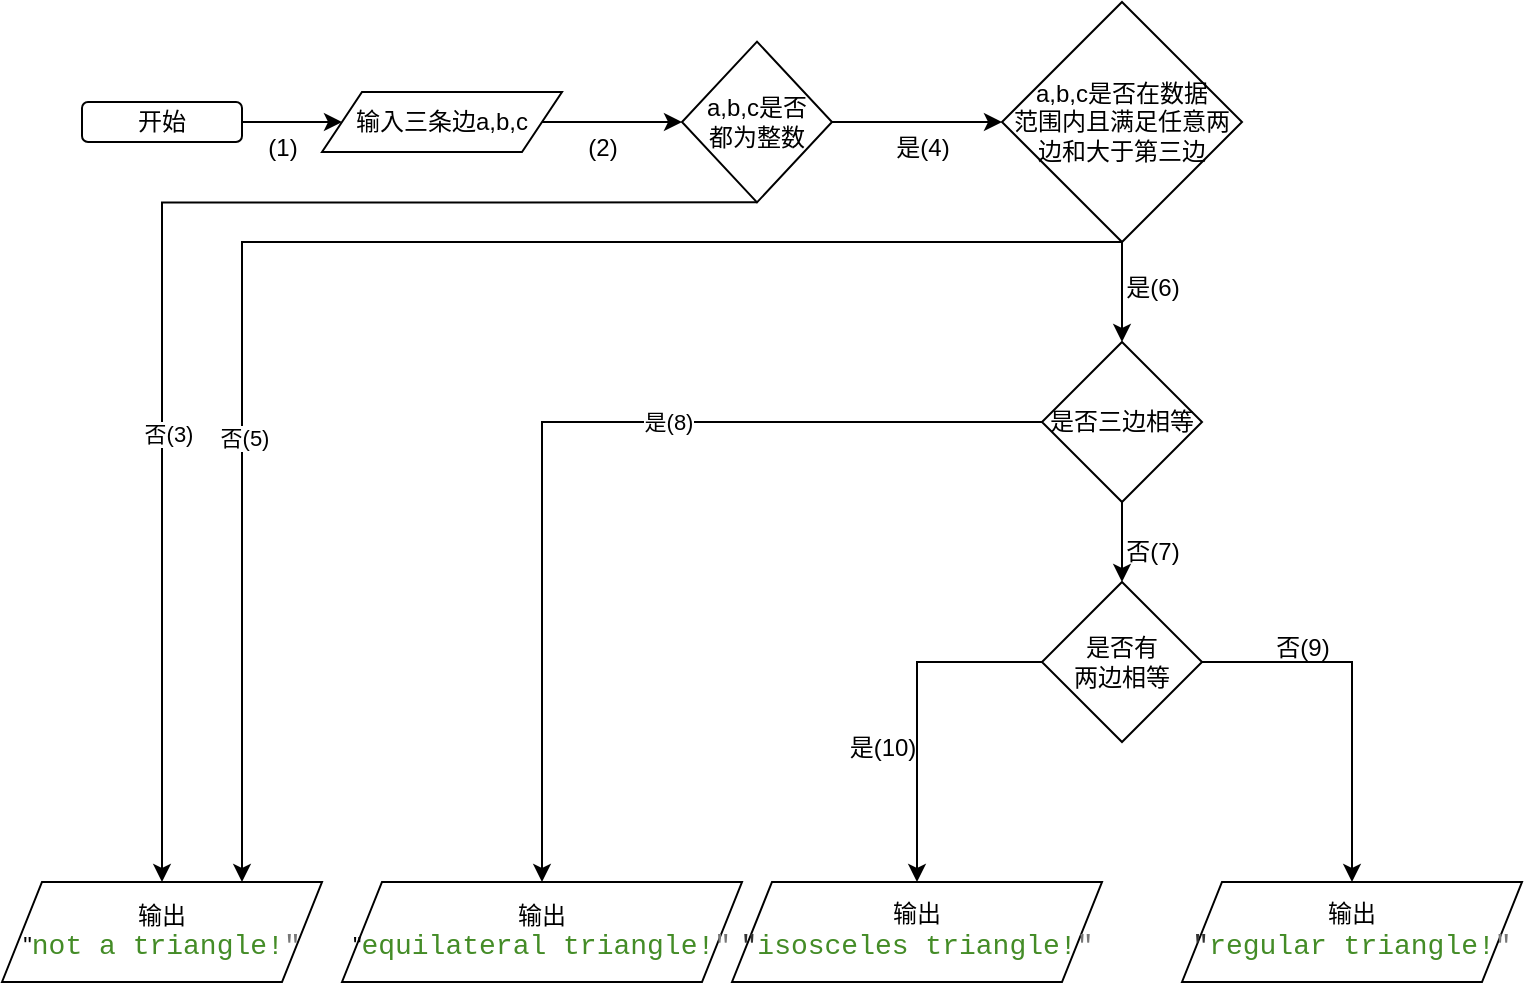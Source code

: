 <mxfile version="21.2.1" type="github">
  <diagram id="C5RBs43oDa-KdzZeNtuy" name="Page-1">
    <mxGraphModel dx="1049" dy="539" grid="1" gridSize="10" guides="1" tooltips="1" connect="1" arrows="1" fold="1" page="1" pageScale="1" pageWidth="827" pageHeight="1169" math="0" shadow="0">
      <root>
        <mxCell id="WIyWlLk6GJQsqaUBKTNV-0" />
        <mxCell id="WIyWlLk6GJQsqaUBKTNV-1" parent="WIyWlLk6GJQsqaUBKTNV-0" />
        <mxCell id="W-3R4G8rXyijKn3_a2bj-2" style="edgeStyle=orthogonalEdgeStyle;rounded=0;orthogonalLoop=1;jettySize=auto;html=1;exitX=1;exitY=0.5;exitDx=0;exitDy=0;" edge="1" parent="WIyWlLk6GJQsqaUBKTNV-1" source="W-3R4G8rXyijKn3_a2bj-0" target="W-3R4G8rXyijKn3_a2bj-1">
          <mxGeometry relative="1" as="geometry" />
        </mxCell>
        <mxCell id="W-3R4G8rXyijKn3_a2bj-0" value="开始" style="rounded=1;whiteSpace=wrap;html=1;" vertex="1" parent="WIyWlLk6GJQsqaUBKTNV-1">
          <mxGeometry x="60" y="70" width="80" height="20" as="geometry" />
        </mxCell>
        <mxCell id="W-3R4G8rXyijKn3_a2bj-4" style="edgeStyle=orthogonalEdgeStyle;rounded=0;orthogonalLoop=1;jettySize=auto;html=1;exitX=1;exitY=0.5;exitDx=0;exitDy=0;entryX=0;entryY=0.5;entryDx=0;entryDy=0;" edge="1" parent="WIyWlLk6GJQsqaUBKTNV-1" source="W-3R4G8rXyijKn3_a2bj-1" target="W-3R4G8rXyijKn3_a2bj-3">
          <mxGeometry relative="1" as="geometry" />
        </mxCell>
        <mxCell id="W-3R4G8rXyijKn3_a2bj-1" value="输入三条边a,b,c" style="shape=parallelogram;perimeter=parallelogramPerimeter;whiteSpace=wrap;html=1;fixedSize=1;" vertex="1" parent="WIyWlLk6GJQsqaUBKTNV-1">
          <mxGeometry x="180" y="65" width="120" height="30" as="geometry" />
        </mxCell>
        <mxCell id="W-3R4G8rXyijKn3_a2bj-10" style="edgeStyle=orthogonalEdgeStyle;rounded=0;orthogonalLoop=1;jettySize=auto;html=1;exitX=0.5;exitY=1;exitDx=0;exitDy=0;entryX=0.5;entryY=0;entryDx=0;entryDy=0;" edge="1" parent="WIyWlLk6GJQsqaUBKTNV-1" source="W-3R4G8rXyijKn3_a2bj-3" target="W-3R4G8rXyijKn3_a2bj-7">
          <mxGeometry relative="1" as="geometry">
            <Array as="points">
              <mxPoint x="100" y="120" />
            </Array>
          </mxGeometry>
        </mxCell>
        <mxCell id="W-3R4G8rXyijKn3_a2bj-11" value="否(3)" style="edgeLabel;html=1;align=center;verticalAlign=middle;resizable=0;points=[];" vertex="1" connectable="0" parent="W-3R4G8rXyijKn3_a2bj-10">
          <mxGeometry x="0.298" y="3" relative="1" as="geometry">
            <mxPoint as="offset" />
          </mxGeometry>
        </mxCell>
        <mxCell id="W-3R4G8rXyijKn3_a2bj-13" style="edgeStyle=orthogonalEdgeStyle;rounded=0;orthogonalLoop=1;jettySize=auto;html=1;exitX=1;exitY=0.5;exitDx=0;exitDy=0;entryX=0;entryY=0.5;entryDx=0;entryDy=0;" edge="1" parent="WIyWlLk6GJQsqaUBKTNV-1" source="W-3R4G8rXyijKn3_a2bj-3" target="W-3R4G8rXyijKn3_a2bj-12">
          <mxGeometry relative="1" as="geometry" />
        </mxCell>
        <mxCell id="W-3R4G8rXyijKn3_a2bj-3" value="a,b,c是否&lt;br&gt;都为整数" style="rhombus;whiteSpace=wrap;html=1;aspect=fixed;" vertex="1" parent="WIyWlLk6GJQsqaUBKTNV-1">
          <mxGeometry x="360" y="39.82" width="75" height="80.36" as="geometry" />
        </mxCell>
        <mxCell id="W-3R4G8rXyijKn3_a2bj-5" value="(1)" style="text;html=1;align=center;verticalAlign=middle;resizable=0;points=[];autosize=1;strokeColor=none;fillColor=none;" vertex="1" parent="WIyWlLk6GJQsqaUBKTNV-1">
          <mxGeometry x="140" y="78" width="40" height="30" as="geometry" />
        </mxCell>
        <mxCell id="W-3R4G8rXyijKn3_a2bj-6" value="(2)" style="text;html=1;align=center;verticalAlign=middle;resizable=0;points=[];autosize=1;strokeColor=none;fillColor=none;" vertex="1" parent="WIyWlLk6GJQsqaUBKTNV-1">
          <mxGeometry x="300" y="78" width="40" height="30" as="geometry" />
        </mxCell>
        <mxCell id="W-3R4G8rXyijKn3_a2bj-7" value="输出&lt;br&gt;&quot;&lt;span style=&quot;font-family: Consolas, &amp;quot;Courier New&amp;quot;, monospace; font-size: 14px; color: rgb(68, 140, 39);&quot;&gt;not a triangle!&lt;/span&gt;&lt;span style=&quot;font-family: Consolas, &amp;quot;Courier New&amp;quot;, monospace; font-size: 14px; color: rgb(119, 119, 119);&quot;&gt;&quot;&lt;/span&gt;" style="shape=parallelogram;perimeter=parallelogramPerimeter;whiteSpace=wrap;html=1;fixedSize=1;" vertex="1" parent="WIyWlLk6GJQsqaUBKTNV-1">
          <mxGeometry x="20" y="460" width="160" height="50" as="geometry" />
        </mxCell>
        <mxCell id="W-3R4G8rXyijKn3_a2bj-8" style="edgeStyle=orthogonalEdgeStyle;rounded=0;orthogonalLoop=1;jettySize=auto;html=1;exitX=0.5;exitY=1;exitDx=0;exitDy=0;" edge="1" parent="WIyWlLk6GJQsqaUBKTNV-1" source="W-3R4G8rXyijKn3_a2bj-3" target="W-3R4G8rXyijKn3_a2bj-3">
          <mxGeometry relative="1" as="geometry" />
        </mxCell>
        <mxCell id="W-3R4G8rXyijKn3_a2bj-15" style="edgeStyle=orthogonalEdgeStyle;rounded=0;orthogonalLoop=1;jettySize=auto;html=1;exitX=0.5;exitY=1;exitDx=0;exitDy=0;entryX=0.75;entryY=0;entryDx=0;entryDy=0;" edge="1" parent="WIyWlLk6GJQsqaUBKTNV-1" source="W-3R4G8rXyijKn3_a2bj-12" target="W-3R4G8rXyijKn3_a2bj-7">
          <mxGeometry relative="1" as="geometry">
            <Array as="points">
              <mxPoint x="140" y="140" />
            </Array>
          </mxGeometry>
        </mxCell>
        <mxCell id="W-3R4G8rXyijKn3_a2bj-16" value="否(5)" style="edgeLabel;html=1;align=center;verticalAlign=middle;resizable=0;points=[];" vertex="1" connectable="0" parent="W-3R4G8rXyijKn3_a2bj-15">
          <mxGeometry x="0.415" y="1" relative="1" as="geometry">
            <mxPoint as="offset" />
          </mxGeometry>
        </mxCell>
        <mxCell id="W-3R4G8rXyijKn3_a2bj-18" style="edgeStyle=orthogonalEdgeStyle;rounded=0;orthogonalLoop=1;jettySize=auto;html=1;exitX=0.5;exitY=1;exitDx=0;exitDy=0;entryX=0.5;entryY=0;entryDx=0;entryDy=0;" edge="1" parent="WIyWlLk6GJQsqaUBKTNV-1" source="W-3R4G8rXyijKn3_a2bj-12" target="W-3R4G8rXyijKn3_a2bj-17">
          <mxGeometry relative="1" as="geometry" />
        </mxCell>
        <mxCell id="W-3R4G8rXyijKn3_a2bj-12" value="a,b,c是否在数据&lt;br&gt;范围内且满足任意两边和大于第三边" style="rhombus;whiteSpace=wrap;html=1;" vertex="1" parent="WIyWlLk6GJQsqaUBKTNV-1">
          <mxGeometry x="520" y="20" width="120" height="120" as="geometry" />
        </mxCell>
        <mxCell id="W-3R4G8rXyijKn3_a2bj-14" value="是(4)" style="text;html=1;align=center;verticalAlign=middle;resizable=0;points=[];autosize=1;strokeColor=none;fillColor=none;" vertex="1" parent="WIyWlLk6GJQsqaUBKTNV-1">
          <mxGeometry x="455" y="78" width="50" height="30" as="geometry" />
        </mxCell>
        <mxCell id="W-3R4G8rXyijKn3_a2bj-22" style="edgeStyle=orthogonalEdgeStyle;rounded=0;orthogonalLoop=1;jettySize=auto;html=1;exitX=0;exitY=0.5;exitDx=0;exitDy=0;entryX=0.5;entryY=0;entryDx=0;entryDy=0;" edge="1" parent="WIyWlLk6GJQsqaUBKTNV-1" source="W-3R4G8rXyijKn3_a2bj-17" target="W-3R4G8rXyijKn3_a2bj-21">
          <mxGeometry relative="1" as="geometry" />
        </mxCell>
        <mxCell id="W-3R4G8rXyijKn3_a2bj-23" value="是(8)" style="edgeLabel;html=1;align=center;verticalAlign=middle;resizable=0;points=[];" vertex="1" connectable="0" parent="W-3R4G8rXyijKn3_a2bj-22">
          <mxGeometry x="-0.221" relative="1" as="geometry">
            <mxPoint as="offset" />
          </mxGeometry>
        </mxCell>
        <mxCell id="W-3R4G8rXyijKn3_a2bj-24" style="edgeStyle=orthogonalEdgeStyle;rounded=0;orthogonalLoop=1;jettySize=auto;html=1;exitX=0.5;exitY=1;exitDx=0;exitDy=0;entryX=0.5;entryY=0;entryDx=0;entryDy=0;" edge="1" parent="WIyWlLk6GJQsqaUBKTNV-1" source="W-3R4G8rXyijKn3_a2bj-17" target="W-3R4G8rXyijKn3_a2bj-20">
          <mxGeometry relative="1" as="geometry" />
        </mxCell>
        <mxCell id="W-3R4G8rXyijKn3_a2bj-17" value="是否三边相等" style="rhombus;whiteSpace=wrap;html=1;" vertex="1" parent="WIyWlLk6GJQsqaUBKTNV-1">
          <mxGeometry x="540" y="190" width="80" height="80" as="geometry" />
        </mxCell>
        <mxCell id="W-3R4G8rXyijKn3_a2bj-19" value="是(6)" style="text;html=1;align=center;verticalAlign=middle;resizable=0;points=[];autosize=1;strokeColor=none;fillColor=none;" vertex="1" parent="WIyWlLk6GJQsqaUBKTNV-1">
          <mxGeometry x="570" y="148" width="50" height="30" as="geometry" />
        </mxCell>
        <mxCell id="W-3R4G8rXyijKn3_a2bj-27" style="edgeStyle=orthogonalEdgeStyle;rounded=0;orthogonalLoop=1;jettySize=auto;html=1;exitX=0;exitY=0.5;exitDx=0;exitDy=0;" edge="1" parent="WIyWlLk6GJQsqaUBKTNV-1" source="W-3R4G8rXyijKn3_a2bj-20" target="W-3R4G8rXyijKn3_a2bj-26">
          <mxGeometry relative="1" as="geometry" />
        </mxCell>
        <mxCell id="W-3R4G8rXyijKn3_a2bj-30" style="edgeStyle=orthogonalEdgeStyle;rounded=0;orthogonalLoop=1;jettySize=auto;html=1;exitX=1;exitY=0.5;exitDx=0;exitDy=0;entryX=0.5;entryY=0;entryDx=0;entryDy=0;" edge="1" parent="WIyWlLk6GJQsqaUBKTNV-1" source="W-3R4G8rXyijKn3_a2bj-20" target="W-3R4G8rXyijKn3_a2bj-29">
          <mxGeometry relative="1" as="geometry" />
        </mxCell>
        <mxCell id="W-3R4G8rXyijKn3_a2bj-20" value="是否有&lt;br&gt;两边相等" style="rhombus;whiteSpace=wrap;html=1;" vertex="1" parent="WIyWlLk6GJQsqaUBKTNV-1">
          <mxGeometry x="540" y="310" width="80" height="80" as="geometry" />
        </mxCell>
        <mxCell id="W-3R4G8rXyijKn3_a2bj-21" value="输出&lt;br&gt;&quot;&lt;span style=&quot;font-family: Consolas, &amp;quot;Courier New&amp;quot;, monospace; font-size: 14px; color: rgb(68, 140, 39);&quot;&gt;equilateral triangle!&lt;/span&gt;&lt;span style=&quot;font-family: Consolas, &amp;quot;Courier New&amp;quot;, monospace; font-size: 14px; color: rgb(119, 119, 119);&quot;&gt;&quot;&lt;/span&gt;" style="shape=parallelogram;perimeter=parallelogramPerimeter;whiteSpace=wrap;html=1;fixedSize=1;" vertex="1" parent="WIyWlLk6GJQsqaUBKTNV-1">
          <mxGeometry x="190" y="460" width="200" height="50" as="geometry" />
        </mxCell>
        <mxCell id="W-3R4G8rXyijKn3_a2bj-25" value="否(7)" style="text;html=1;align=center;verticalAlign=middle;resizable=0;points=[];autosize=1;strokeColor=none;fillColor=none;" vertex="1" parent="WIyWlLk6GJQsqaUBKTNV-1">
          <mxGeometry x="570" y="280" width="50" height="30" as="geometry" />
        </mxCell>
        <mxCell id="W-3R4G8rXyijKn3_a2bj-26" value="输出&lt;br&gt;&lt;div style=&quot;color: rgb(51, 51, 51); font-family: Consolas, &amp;quot;Courier New&amp;quot;, monospace; font-size: 14px; line-height: 19px;&quot;&gt;&quot;&lt;span style=&quot;color: rgb(68, 140, 39);&quot;&gt;isosceles triangle!&lt;/span&gt;&lt;span style=&quot;color: rgb(119, 119, 119);&quot;&gt;&quot;&lt;/span&gt;&lt;/div&gt;" style="shape=parallelogram;perimeter=parallelogramPerimeter;whiteSpace=wrap;html=1;fixedSize=1;" vertex="1" parent="WIyWlLk6GJQsqaUBKTNV-1">
          <mxGeometry x="385" y="460" width="185" height="50" as="geometry" />
        </mxCell>
        <mxCell id="W-3R4G8rXyijKn3_a2bj-28" value="是(10)" style="text;html=1;align=center;verticalAlign=middle;resizable=0;points=[];autosize=1;strokeColor=none;fillColor=none;" vertex="1" parent="WIyWlLk6GJQsqaUBKTNV-1">
          <mxGeometry x="430" y="378" width="60" height="30" as="geometry" />
        </mxCell>
        <mxCell id="W-3R4G8rXyijKn3_a2bj-29" value="输出&lt;br&gt;&lt;div style=&quot;color: rgb(51, 51, 51); font-family: Consolas, &amp;quot;Courier New&amp;quot;, monospace; font-size: 14px; line-height: 19px;&quot;&gt;&quot;&lt;span style=&quot;color: rgb(68, 140, 39);&quot;&gt;regular triangle!&lt;/span&gt;&lt;span style=&quot;color: rgb(119, 119, 119);&quot;&gt;&quot;&lt;/span&gt;&lt;/div&gt;" style="shape=parallelogram;perimeter=parallelogramPerimeter;whiteSpace=wrap;html=1;fixedSize=1;" vertex="1" parent="WIyWlLk6GJQsqaUBKTNV-1">
          <mxGeometry x="610" y="460" width="170" height="50" as="geometry" />
        </mxCell>
        <mxCell id="W-3R4G8rXyijKn3_a2bj-31" value="否(9)" style="text;html=1;align=center;verticalAlign=middle;resizable=0;points=[];autosize=1;strokeColor=none;fillColor=none;" vertex="1" parent="WIyWlLk6GJQsqaUBKTNV-1">
          <mxGeometry x="645" y="328" width="50" height="30" as="geometry" />
        </mxCell>
      </root>
    </mxGraphModel>
  </diagram>
</mxfile>
